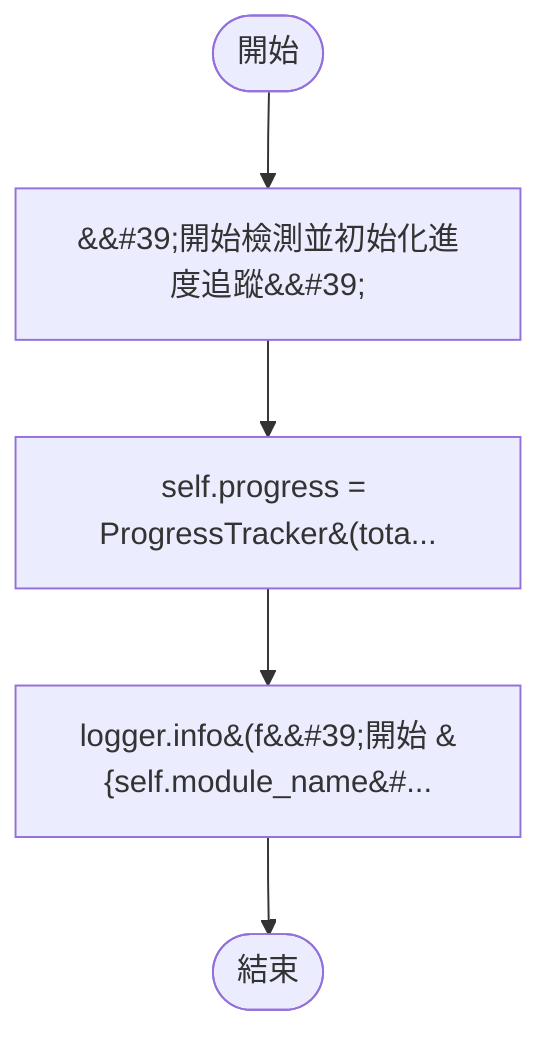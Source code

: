 flowchart TB
    n1([開始])
    n2([結束])
    n3[&amp;&#35;39;開始檢測並初始化進度追蹤&amp;&#35;39;]
    n4[self.progress = ProgressTracker&#40;tota...]
    n5[logger.info&#40;f&amp;&#35;39;開始 &#123;self.module_name&#...]
    n1 --> n3
    n3 --> n4
    n4 --> n5
    n5 --> n2
